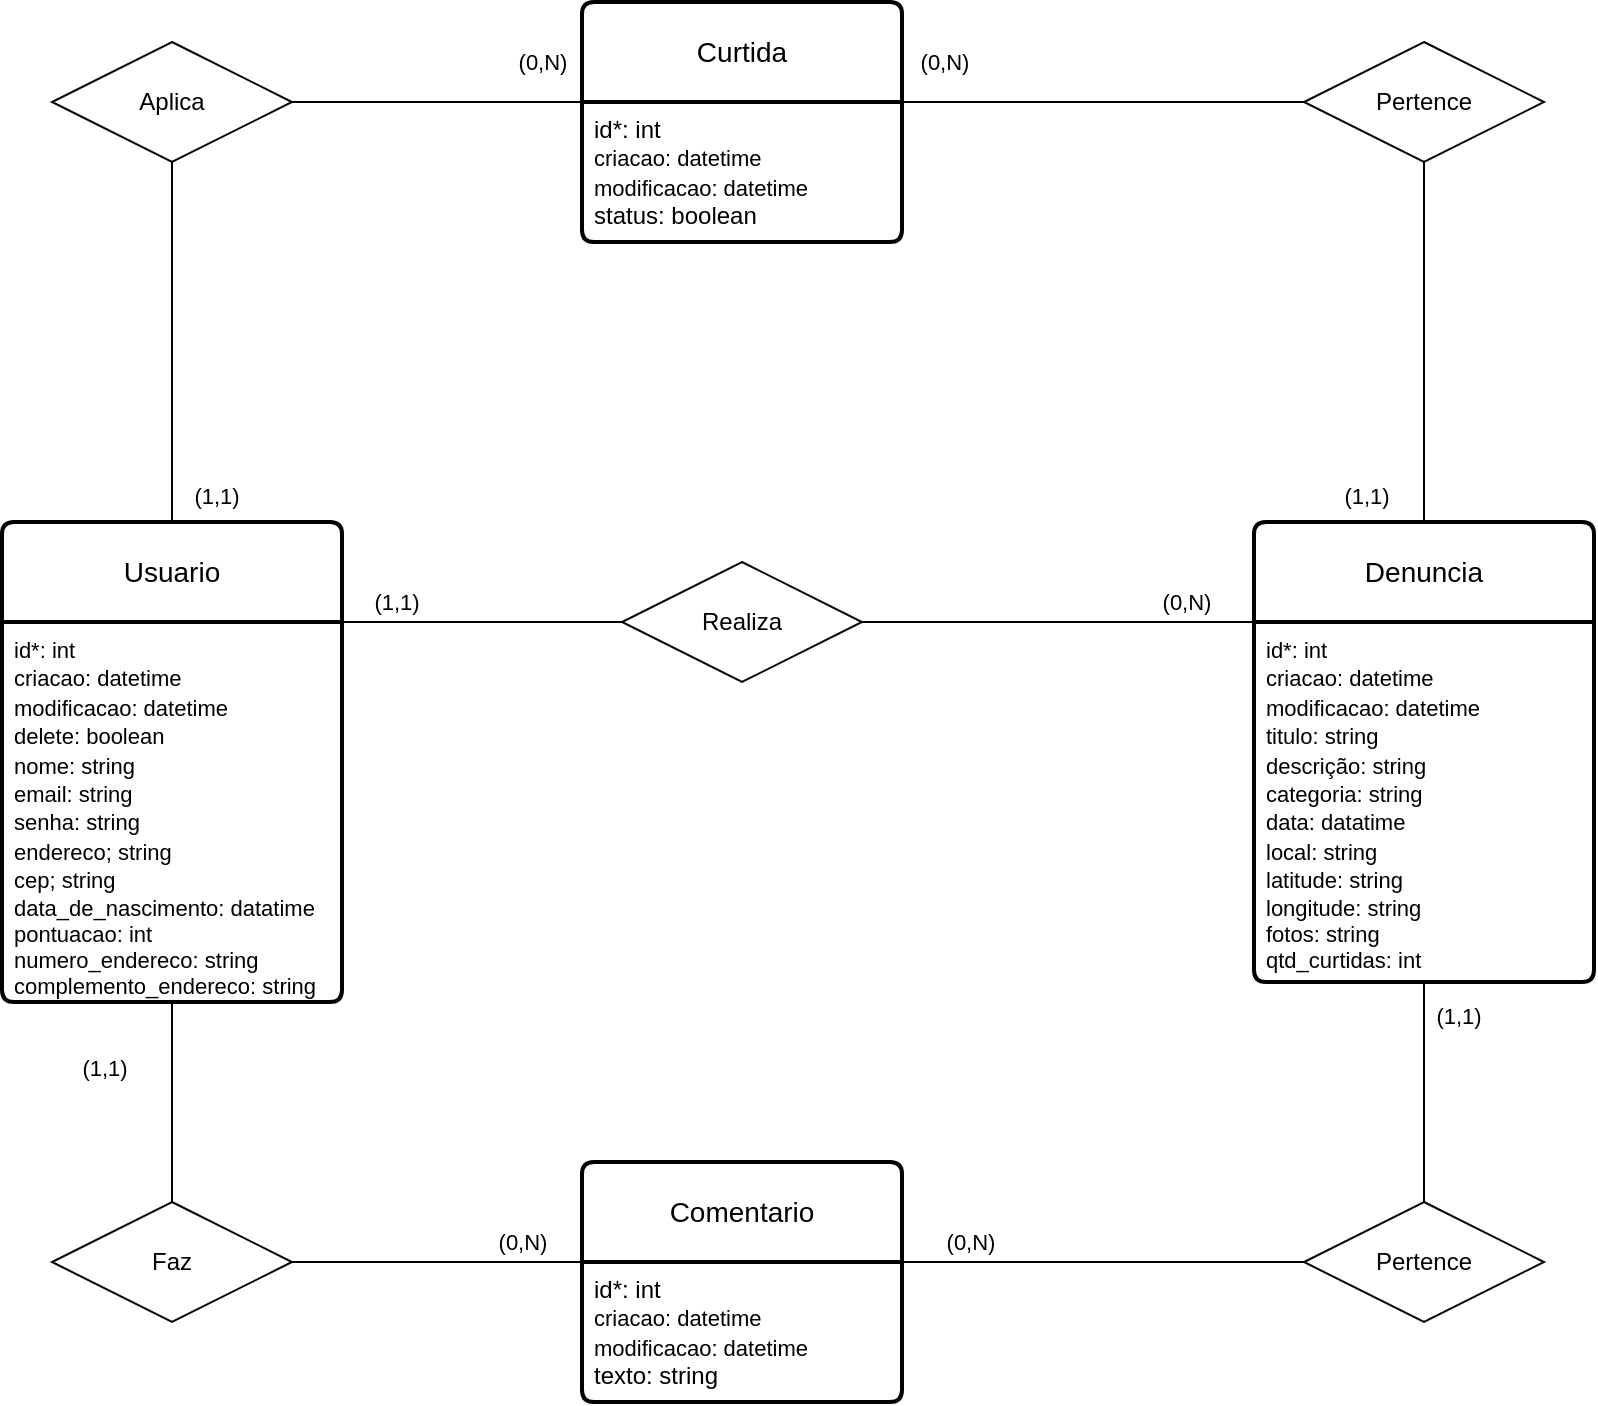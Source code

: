 <mxfile version="24.7.7">
  <diagram name="Página-1" id="tcGA_2cwVoti8EwLzGBZ">
    <mxGraphModel dx="1249" dy="657" grid="1" gridSize="10" guides="1" tooltips="1" connect="1" arrows="1" fold="1" page="1" pageScale="1" pageWidth="827" pageHeight="1169" math="0" shadow="0">
      <root>
        <mxCell id="0" />
        <mxCell id="1" parent="0" />
        <mxCell id="3aUmBBPRV2XwK3Gpy7tx-1" value="Usuario" style="swimlane;childLayout=stackLayout;horizontal=1;startSize=50;horizontalStack=0;rounded=1;fontSize=14;fontStyle=0;strokeWidth=2;resizeParent=0;resizeLast=1;shadow=0;dashed=0;align=center;arcSize=4;whiteSpace=wrap;html=1;" vertex="1" parent="1">
          <mxGeometry x="15" y="280" width="170" height="240" as="geometry" />
        </mxCell>
        <mxCell id="3aUmBBPRV2XwK3Gpy7tx-2" value="&lt;font style=&quot;font-size: 11px;&quot;&gt;id*: int&lt;/font&gt;&lt;div&gt;&lt;font style=&quot;font-size: 11px;&quot;&gt;criacao: datetime&lt;/font&gt;&lt;/div&gt;&lt;div&gt;&lt;font style=&quot;font-size: 11px;&quot;&gt;modificacao: datetime&lt;/font&gt;&lt;/div&gt;&lt;div&gt;&lt;font style=&quot;font-size: 11px;&quot;&gt;delete: boolean&lt;br&gt;nome: string&lt;br&gt;email: string&lt;br&gt;senha: string&lt;br&gt;endereco; string&lt;br&gt;cep; string&lt;br&gt;&lt;/font&gt;&lt;div style=&quot;font-size: 11px;&quot;&gt;&lt;font style=&quot;font-size: 11px;&quot;&gt;data_de_nascimento: datatime&lt;br&gt;pontuacao: int&lt;br&gt;&lt;/font&gt;numero_endereco: string&lt;/div&gt;&lt;/div&gt;&lt;div style=&quot;font-size: 11px;&quot;&gt;complemento_endereco: string&lt;/div&gt;" style="align=left;strokeColor=none;fillColor=none;spacingLeft=4;fontSize=12;verticalAlign=top;resizable=0;rotatable=0;part=1;html=1;" vertex="1" parent="3aUmBBPRV2XwK3Gpy7tx-1">
          <mxGeometry y="50" width="170" height="190" as="geometry" />
        </mxCell>
        <mxCell id="3aUmBBPRV2XwK3Gpy7tx-3" value="Denuncia" style="swimlane;childLayout=stackLayout;horizontal=1;startSize=50;horizontalStack=0;rounded=1;fontSize=14;fontStyle=0;strokeWidth=2;resizeParent=0;resizeLast=1;shadow=0;dashed=0;align=center;arcSize=4;whiteSpace=wrap;html=1;" vertex="1" parent="1">
          <mxGeometry x="641" y="280" width="170" height="230" as="geometry" />
        </mxCell>
        <mxCell id="3aUmBBPRV2XwK3Gpy7tx-4" value="&lt;font style=&quot;font-size: 11px;&quot;&gt;id*: int&lt;/font&gt;&lt;div&gt;&lt;font style=&quot;font-size: 11px;&quot;&gt;&lt;div style=&quot;font-size: 12px;&quot;&gt;&lt;font style=&quot;font-size: 11px;&quot;&gt;criacao: datetime&lt;/font&gt;&lt;/div&gt;&lt;div style=&quot;font-size: 12px;&quot;&gt;&lt;font style=&quot;font-size: 11px;&quot;&gt;modificacao: datetime&lt;/font&gt;&lt;/div&gt;titulo: string&lt;br&gt;descrição: string&lt;br&gt;categoria: string&lt;br&gt;data: datatime&lt;br&gt;local: string&lt;/font&gt;&lt;div&gt;&lt;span style=&quot;font-size: 11px; background-color: initial;&quot;&gt;latitude: string&lt;/span&gt;&lt;div style=&quot;font-size: 11px;&quot;&gt;&lt;font style=&quot;font-size: 11px;&quot;&gt;longitude: string&lt;br&gt;&lt;/font&gt;fotos: string&lt;/div&gt;&lt;div style=&quot;font-size: 11px;&quot;&gt;qtd_curtidas: int&lt;/div&gt;&lt;/div&gt;&lt;/div&gt;" style="align=left;strokeColor=none;fillColor=none;spacingLeft=4;fontSize=12;verticalAlign=top;resizable=0;rotatable=0;part=1;html=1;" vertex="1" parent="3aUmBBPRV2XwK3Gpy7tx-3">
          <mxGeometry y="50" width="170" height="180" as="geometry" />
        </mxCell>
        <mxCell id="3aUmBBPRV2XwK3Gpy7tx-5" value="Comentario" style="swimlane;childLayout=stackLayout;horizontal=1;startSize=50;horizontalStack=0;rounded=1;fontSize=14;fontStyle=0;strokeWidth=2;resizeParent=0;resizeLast=1;shadow=0;align=center;arcSize=4;whiteSpace=wrap;html=1;" vertex="1" parent="1">
          <mxGeometry x="305" y="600" width="160" height="120" as="geometry" />
        </mxCell>
        <mxCell id="3aUmBBPRV2XwK3Gpy7tx-6" value="&lt;div&gt;id*: int&lt;/div&gt;&lt;div&gt;&lt;div&gt;&lt;font style=&quot;font-size: 11px;&quot;&gt;criacao: datetime&lt;/font&gt;&lt;/div&gt;&lt;span style=&quot;font-size: 11px; background-color: initial;&quot;&gt;modificacao: datetime&lt;/span&gt;&lt;/div&gt;&lt;div&gt;&lt;span style=&quot;background-color: initial;&quot;&gt;texto: string&lt;/span&gt;&lt;/div&gt;" style="align=left;strokeColor=none;fillColor=none;spacingLeft=4;fontSize=12;verticalAlign=top;resizable=0;rotatable=0;part=1;html=1;" vertex="1" parent="3aUmBBPRV2XwK3Gpy7tx-5">
          <mxGeometry y="50" width="160" height="70" as="geometry" />
        </mxCell>
        <mxCell id="3aUmBBPRV2XwK3Gpy7tx-7" value="Curtida" style="swimlane;childLayout=stackLayout;horizontal=1;startSize=50;horizontalStack=0;rounded=1;fontSize=14;fontStyle=0;strokeWidth=2;resizeParent=0;resizeLast=1;shadow=0;align=center;arcSize=4;whiteSpace=wrap;html=1;" vertex="1" parent="1">
          <mxGeometry x="305" y="20" width="160" height="120" as="geometry" />
        </mxCell>
        <mxCell id="3aUmBBPRV2XwK3Gpy7tx-8" value="&lt;div&gt;id*: int&lt;/div&gt;&lt;div&gt;&lt;span style=&quot;font-size: 11px;&quot;&gt;criacao: datetime&lt;/span&gt;&lt;br&gt;&lt;/div&gt;&lt;div&gt;&lt;span style=&quot;font-size: 11px;&quot;&gt;modificacao: datetime&lt;/span&gt;&lt;span style=&quot;font-size: 11px;&quot;&gt;&lt;br&gt;&lt;/span&gt;&lt;/div&gt;status: boolean" style="align=left;strokeColor=none;fillColor=none;spacingLeft=4;fontSize=12;verticalAlign=top;resizable=0;rotatable=0;part=1;html=1;" vertex="1" parent="3aUmBBPRV2XwK3Gpy7tx-7">
          <mxGeometry y="50" width="160" height="70" as="geometry" />
        </mxCell>
        <mxCell id="3aUmBBPRV2XwK3Gpy7tx-9" style="edgeStyle=orthogonalEdgeStyle;rounded=0;orthogonalLoop=1;jettySize=auto;html=1;exitX=0.5;exitY=0;exitDx=0;exitDy=0;entryX=0.5;entryY=1;entryDx=0;entryDy=0;endArrow=none;endFill=0;" edge="1" parent="1" source="3aUmBBPRV2XwK3Gpy7tx-1" target="3aUmBBPRV2XwK3Gpy7tx-28">
          <mxGeometry relative="1" as="geometry">
            <mxPoint x="206" y="310" as="sourcePoint" />
          </mxGeometry>
        </mxCell>
        <mxCell id="3aUmBBPRV2XwK3Gpy7tx-10" style="rounded=0;orthogonalLoop=1;jettySize=auto;html=1;exitX=1;exitY=0.5;exitDx=0;exitDy=0;entryX=0;entryY=0;entryDx=0;entryDy=0;endArrow=none;endFill=0;" edge="1" parent="1" source="3aUmBBPRV2XwK3Gpy7tx-12" target="3aUmBBPRV2XwK3Gpy7tx-4">
          <mxGeometry relative="1" as="geometry">
            <mxPoint x="556" y="330" as="targetPoint" />
          </mxGeometry>
        </mxCell>
        <mxCell id="3aUmBBPRV2XwK3Gpy7tx-11" value="(0,N)" style="edgeLabel;html=1;align=center;verticalAlign=middle;resizable=0;points=[];" vertex="1" connectable="0" parent="3aUmBBPRV2XwK3Gpy7tx-10">
          <mxGeometry x="0.653" y="2" relative="1" as="geometry">
            <mxPoint y="-8" as="offset" />
          </mxGeometry>
        </mxCell>
        <mxCell id="3aUmBBPRV2XwK3Gpy7tx-12" value="Realiza" style="shape=rhombus;perimeter=rhombusPerimeter;whiteSpace=wrap;html=1;align=center;" vertex="1" parent="1">
          <mxGeometry x="325" y="300" width="120" height="60" as="geometry" />
        </mxCell>
        <mxCell id="3aUmBBPRV2XwK3Gpy7tx-13" value="" style="endArrow=none;html=1;rounded=0;exitX=1;exitY=0;exitDx=0;exitDy=0;entryX=0;entryY=0.5;entryDx=0;entryDy=0;" edge="1" parent="1" source="3aUmBBPRV2XwK3Gpy7tx-2" target="3aUmBBPRV2XwK3Gpy7tx-12">
          <mxGeometry relative="1" as="geometry">
            <mxPoint x="256" y="330" as="sourcePoint" />
            <mxPoint x="416" y="370" as="targetPoint" />
          </mxGeometry>
        </mxCell>
        <mxCell id="3aUmBBPRV2XwK3Gpy7tx-14" value="(1,1)" style="edgeLabel;html=1;align=center;verticalAlign=middle;resizable=0;points=[];" vertex="1" connectable="0" parent="3aUmBBPRV2XwK3Gpy7tx-13">
          <mxGeometry x="-0.619" y="-1" relative="1" as="geometry">
            <mxPoint y="-11" as="offset" />
          </mxGeometry>
        </mxCell>
        <mxCell id="3aUmBBPRV2XwK3Gpy7tx-15" style="edgeStyle=orthogonalEdgeStyle;rounded=0;orthogonalLoop=1;jettySize=auto;html=1;exitX=0;exitY=0;exitDx=0;exitDy=0;entryX=1;entryY=0.5;entryDx=0;entryDy=0;endArrow=none;endFill=0;" edge="1" parent="1" source="3aUmBBPRV2XwK3Gpy7tx-6" target="3aUmBBPRV2XwK3Gpy7tx-21">
          <mxGeometry relative="1" as="geometry">
            <mxPoint x="336" y="650" as="sourcePoint" />
            <Array as="points">
              <mxPoint x="296" y="650" />
            </Array>
          </mxGeometry>
        </mxCell>
        <mxCell id="3aUmBBPRV2XwK3Gpy7tx-16" value="(0,N)" style="edgeLabel;html=1;align=center;verticalAlign=middle;resizable=0;points=[];" vertex="1" connectable="0" parent="3aUmBBPRV2XwK3Gpy7tx-15">
          <mxGeometry x="-0.7" y="-1" relative="1" as="geometry">
            <mxPoint x="-8" y="-9" as="offset" />
          </mxGeometry>
        </mxCell>
        <mxCell id="3aUmBBPRV2XwK3Gpy7tx-17" style="edgeStyle=orthogonalEdgeStyle;rounded=0;orthogonalLoop=1;jettySize=auto;html=1;exitX=1;exitY=0;exitDx=0;exitDy=0;entryX=0;entryY=0.5;entryDx=0;entryDy=0;endArrow=none;endFill=0;" edge="1" parent="1" source="3aUmBBPRV2XwK3Gpy7tx-8" target="3aUmBBPRV2XwK3Gpy7tx-30">
          <mxGeometry relative="1" as="geometry">
            <mxPoint x="446" y="190" as="sourcePoint" />
            <Array as="points">
              <mxPoint x="666" y="70" />
            </Array>
          </mxGeometry>
        </mxCell>
        <mxCell id="3aUmBBPRV2XwK3Gpy7tx-18" value="(0,N)" style="edgeLabel;html=1;align=center;verticalAlign=middle;resizable=0;points=[];" vertex="1" connectable="0" parent="3aUmBBPRV2XwK3Gpy7tx-17">
          <mxGeometry x="-0.42" y="-2" relative="1" as="geometry">
            <mxPoint x="-38" y="-22" as="offset" />
          </mxGeometry>
        </mxCell>
        <mxCell id="3aUmBBPRV2XwK3Gpy7tx-19" style="edgeStyle=orthogonalEdgeStyle;rounded=0;orthogonalLoop=1;jettySize=auto;html=1;exitX=0.5;exitY=0;exitDx=0;exitDy=0;entryX=0.5;entryY=1;entryDx=0;entryDy=0;endArrow=none;endFill=0;" edge="1" parent="1" source="3aUmBBPRV2XwK3Gpy7tx-21" target="3aUmBBPRV2XwK3Gpy7tx-2">
          <mxGeometry relative="1" as="geometry">
            <mxPoint x="206" y="350" as="targetPoint" />
          </mxGeometry>
        </mxCell>
        <mxCell id="3aUmBBPRV2XwK3Gpy7tx-20" value="(1,1)" style="edgeLabel;html=1;align=center;verticalAlign=middle;resizable=0;points=[];" vertex="1" connectable="0" parent="3aUmBBPRV2XwK3Gpy7tx-19">
          <mxGeometry x="0.625" y="2" relative="1" as="geometry">
            <mxPoint x="-32" y="14" as="offset" />
          </mxGeometry>
        </mxCell>
        <mxCell id="3aUmBBPRV2XwK3Gpy7tx-21" value="Faz" style="shape=rhombus;perimeter=rhombusPerimeter;whiteSpace=wrap;html=1;align=center;" vertex="1" parent="1">
          <mxGeometry x="40" y="620" width="120" height="60" as="geometry" />
        </mxCell>
        <mxCell id="3aUmBBPRV2XwK3Gpy7tx-22" style="edgeStyle=orthogonalEdgeStyle;rounded=0;orthogonalLoop=1;jettySize=auto;html=1;exitX=0.5;exitY=0;exitDx=0;exitDy=0;entryX=0.5;entryY=1;entryDx=0;entryDy=0;endArrow=none;endFill=0;" edge="1" parent="1" source="3aUmBBPRV2XwK3Gpy7tx-26" target="3aUmBBPRV2XwK3Gpy7tx-4">
          <mxGeometry relative="1" as="geometry">
            <mxPoint x="606" y="350" as="targetPoint" />
          </mxGeometry>
        </mxCell>
        <mxCell id="3aUmBBPRV2XwK3Gpy7tx-23" value="(1,1)" style="edgeLabel;html=1;align=center;verticalAlign=middle;resizable=0;points=[];" vertex="1" connectable="0" parent="3aUmBBPRV2XwK3Gpy7tx-22">
          <mxGeometry x="0.575" y="1" relative="1" as="geometry">
            <mxPoint x="18" y="-7" as="offset" />
          </mxGeometry>
        </mxCell>
        <mxCell id="3aUmBBPRV2XwK3Gpy7tx-24" style="edgeStyle=orthogonalEdgeStyle;rounded=0;orthogonalLoop=1;jettySize=auto;html=1;exitX=0;exitY=0.5;exitDx=0;exitDy=0;entryX=1;entryY=0;entryDx=0;entryDy=0;endArrow=none;endFill=0;" edge="1" parent="1" source="3aUmBBPRV2XwK3Gpy7tx-26" target="3aUmBBPRV2XwK3Gpy7tx-6">
          <mxGeometry relative="1" as="geometry">
            <Array as="points">
              <mxPoint x="525" y="650" />
              <mxPoint x="525" y="650" />
            </Array>
            <mxPoint x="436" y="650" as="targetPoint" />
          </mxGeometry>
        </mxCell>
        <mxCell id="3aUmBBPRV2XwK3Gpy7tx-25" value="(0,N)" style="edgeLabel;html=1;align=center;verticalAlign=middle;resizable=0;points=[];" vertex="1" connectable="0" parent="3aUmBBPRV2XwK3Gpy7tx-24">
          <mxGeometry x="0.66" y="-1" relative="1" as="geometry">
            <mxPoint y="-9" as="offset" />
          </mxGeometry>
        </mxCell>
        <mxCell id="3aUmBBPRV2XwK3Gpy7tx-26" value="Pertence" style="shape=rhombus;perimeter=rhombusPerimeter;whiteSpace=wrap;html=1;align=center;" vertex="1" parent="1">
          <mxGeometry x="666" y="620" width="120" height="60" as="geometry" />
        </mxCell>
        <mxCell id="3aUmBBPRV2XwK3Gpy7tx-27" style="edgeStyle=orthogonalEdgeStyle;rounded=0;orthogonalLoop=1;jettySize=auto;html=1;exitX=1;exitY=0.5;exitDx=0;exitDy=0;entryX=0;entryY=0;entryDx=0;entryDy=0;endArrow=none;endFill=0;" edge="1" parent="1" source="3aUmBBPRV2XwK3Gpy7tx-28" target="3aUmBBPRV2XwK3Gpy7tx-8">
          <mxGeometry relative="1" as="geometry">
            <mxPoint x="346" y="190" as="targetPoint" />
            <Array as="points">
              <mxPoint x="285" y="70" />
              <mxPoint x="285" y="70" />
            </Array>
          </mxGeometry>
        </mxCell>
        <mxCell id="3aUmBBPRV2XwK3Gpy7tx-28" value="Aplica" style="shape=rhombus;perimeter=rhombusPerimeter;whiteSpace=wrap;html=1;align=center;" vertex="1" parent="1">
          <mxGeometry x="40" y="40" width="120" height="60" as="geometry" />
        </mxCell>
        <mxCell id="3aUmBBPRV2XwK3Gpy7tx-29" style="edgeStyle=orthogonalEdgeStyle;rounded=0;orthogonalLoop=1;jettySize=auto;html=1;exitX=0.5;exitY=1;exitDx=0;exitDy=0;entryX=0.5;entryY=0;entryDx=0;entryDy=0;endArrow=none;endFill=0;" edge="1" parent="1" source="3aUmBBPRV2XwK3Gpy7tx-30" target="3aUmBBPRV2XwK3Gpy7tx-3">
          <mxGeometry relative="1" as="geometry">
            <mxPoint x="606" y="310" as="targetPoint" />
          </mxGeometry>
        </mxCell>
        <mxCell id="3aUmBBPRV2XwK3Gpy7tx-30" value="Pertence" style="shape=rhombus;perimeter=rhombusPerimeter;whiteSpace=wrap;html=1;align=center;" vertex="1" parent="1">
          <mxGeometry x="666" y="40" width="120" height="60" as="geometry" />
        </mxCell>
        <mxCell id="3aUmBBPRV2XwK3Gpy7tx-31" value="(1,1)" style="edgeLabel;html=1;align=center;verticalAlign=middle;resizable=0;points=[];" vertex="1" connectable="0" parent="1">
          <mxGeometry x="701" y="320" as="geometry">
            <mxPoint x="-4" y="-53" as="offset" />
          </mxGeometry>
        </mxCell>
        <mxCell id="3aUmBBPRV2XwK3Gpy7tx-32" value="(1,1)" style="edgeLabel;html=1;align=center;verticalAlign=middle;resizable=0;points=[];" vertex="1" connectable="0" parent="1">
          <mxGeometry x="126" y="320" as="geometry">
            <mxPoint x="-4" y="-53" as="offset" />
          </mxGeometry>
        </mxCell>
        <mxCell id="3aUmBBPRV2XwK3Gpy7tx-33" value="(0,N)" style="edgeLabel;html=1;align=center;verticalAlign=middle;resizable=0;points=[];" vertex="1" connectable="0" parent="1">
          <mxGeometry x="285" y="50" as="geometry" />
        </mxCell>
      </root>
    </mxGraphModel>
  </diagram>
</mxfile>
